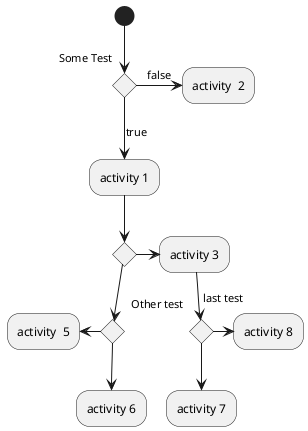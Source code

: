 @startuml
(*) --> if "Some Test" then
-->[true] "activity 1"

if "" then
-> "activity 3" as a3
else
if "Other test" then
-left-> "activity  5"
else
--> "activity 6"
endif
endif

else
-> [false] "activity  2"
endif

a3 --> if "last test" then
--> "activity 7"
else
-> "activity 8"
endif

@enduml